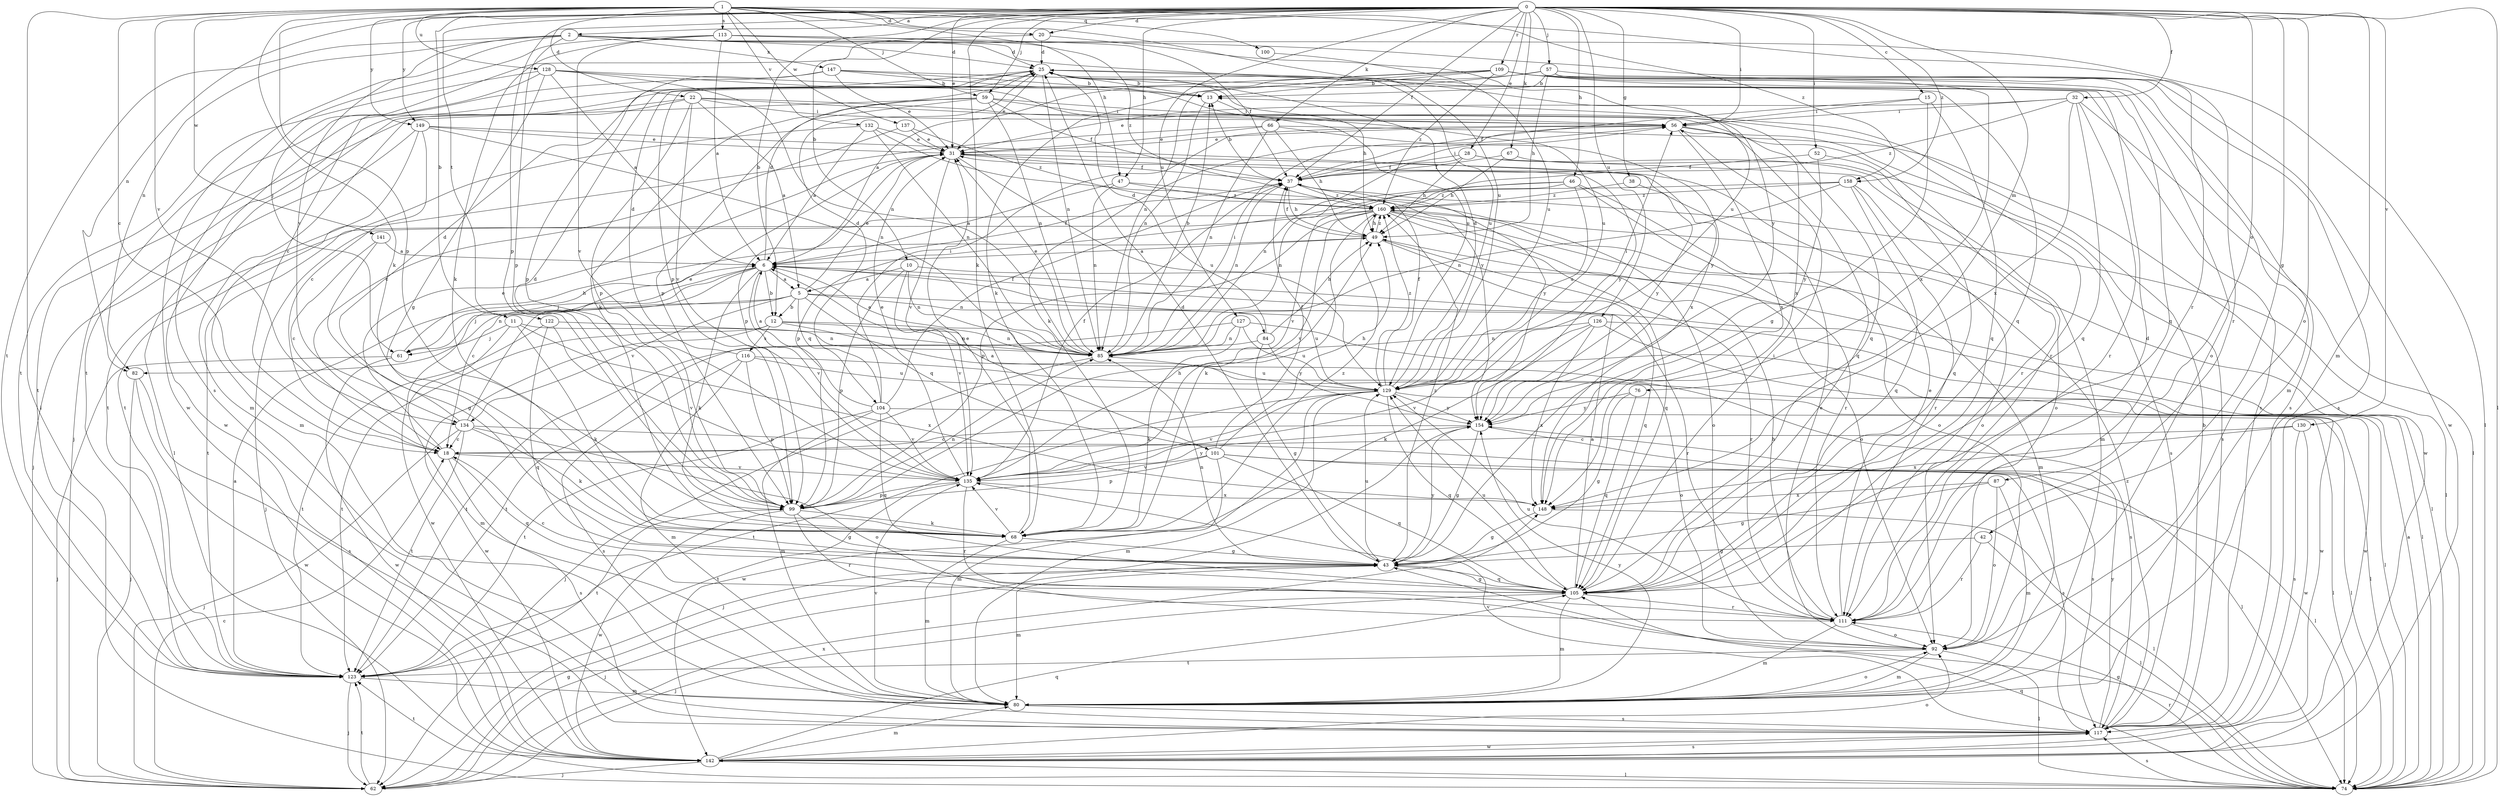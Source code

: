 strict digraph  {
0;
1;
2;
5;
6;
10;
11;
12;
13;
15;
18;
20;
22;
25;
28;
31;
32;
37;
38;
42;
43;
46;
47;
49;
52;
56;
57;
59;
61;
62;
66;
67;
68;
74;
76;
80;
82;
84;
85;
87;
92;
99;
100;
101;
104;
105;
109;
111;
113;
116;
117;
122;
123;
126;
127;
128;
129;
130;
132;
134;
135;
137;
141;
142;
147;
148;
149;
154;
158;
160;
0 -> 2  [label=a];
0 -> 10  [label=b];
0 -> 11  [label=b];
0 -> 12  [label=b];
0 -> 15  [label=c];
0 -> 20  [label=d];
0 -> 28  [label=e];
0 -> 31  [label=e];
0 -> 32  [label=f];
0 -> 37  [label=f];
0 -> 38  [label=g];
0 -> 42  [label=g];
0 -> 46  [label=h];
0 -> 47  [label=h];
0 -> 52  [label=i];
0 -> 56  [label=i];
0 -> 57  [label=j];
0 -> 59  [label=j];
0 -> 66  [label=k];
0 -> 67  [label=k];
0 -> 68  [label=k];
0 -> 74  [label=l];
0 -> 76  [label=m];
0 -> 80  [label=m];
0 -> 82  [label=n];
0 -> 87  [label=o];
0 -> 92  [label=o];
0 -> 99  [label=p];
0 -> 109  [label=r];
0 -> 122  [label=t];
0 -> 126  [label=u];
0 -> 127  [label=u];
0 -> 130  [label=v];
0 -> 149  [label=y];
0 -> 158  [label=z];
1 -> 18  [label=c];
1 -> 20  [label=d];
1 -> 22  [label=d];
1 -> 47  [label=h];
1 -> 59  [label=j];
1 -> 68  [label=k];
1 -> 74  [label=l];
1 -> 99  [label=p];
1 -> 100  [label=q];
1 -> 111  [label=r];
1 -> 113  [label=s];
1 -> 128  [label=u];
1 -> 129  [label=u];
1 -> 132  [label=v];
1 -> 134  [label=v];
1 -> 137  [label=w];
1 -> 141  [label=w];
1 -> 149  [label=y];
1 -> 158  [label=z];
2 -> 25  [label=d];
2 -> 74  [label=l];
2 -> 82  [label=n];
2 -> 99  [label=p];
2 -> 111  [label=r];
2 -> 123  [label=t];
2 -> 134  [label=v];
2 -> 142  [label=w];
2 -> 147  [label=x];
2 -> 154  [label=y];
5 -> 12  [label=b];
5 -> 31  [label=e];
5 -> 61  [label=j];
5 -> 82  [label=n];
5 -> 84  [label=n];
5 -> 101  [label=q];
5 -> 104  [label=q];
5 -> 129  [label=u];
5 -> 134  [label=v];
6 -> 5  [label=a];
6 -> 12  [label=b];
6 -> 18  [label=c];
6 -> 25  [label=d];
6 -> 37  [label=f];
6 -> 61  [label=j];
6 -> 68  [label=k];
6 -> 111  [label=r];
6 -> 135  [label=v];
6 -> 142  [label=w];
10 -> 5  [label=a];
10 -> 74  [label=l];
10 -> 85  [label=n];
10 -> 99  [label=p];
10 -> 135  [label=v];
11 -> 61  [label=j];
11 -> 68  [label=k];
11 -> 80  [label=m];
11 -> 85  [label=n];
11 -> 148  [label=x];
12 -> 85  [label=n];
12 -> 92  [label=o];
12 -> 116  [label=s];
12 -> 117  [label=s];
12 -> 123  [label=t];
12 -> 142  [label=w];
13 -> 56  [label=i];
13 -> 85  [label=n];
15 -> 37  [label=f];
15 -> 43  [label=g];
15 -> 56  [label=i];
15 -> 105  [label=q];
18 -> 31  [label=e];
18 -> 105  [label=q];
18 -> 117  [label=s];
18 -> 135  [label=v];
20 -> 25  [label=d];
20 -> 61  [label=j];
20 -> 129  [label=u];
22 -> 5  [label=a];
22 -> 56  [label=i];
22 -> 74  [label=l];
22 -> 80  [label=m];
22 -> 99  [label=p];
22 -> 111  [label=r];
22 -> 135  [label=v];
22 -> 148  [label=x];
25 -> 13  [label=b];
25 -> 31  [label=e];
25 -> 49  [label=h];
25 -> 85  [label=n];
25 -> 105  [label=q];
25 -> 129  [label=u];
25 -> 142  [label=w];
28 -> 37  [label=f];
28 -> 49  [label=h];
28 -> 80  [label=m];
28 -> 85  [label=n];
28 -> 92  [label=o];
31 -> 37  [label=f];
31 -> 99  [label=p];
31 -> 129  [label=u];
31 -> 135  [label=v];
31 -> 154  [label=y];
32 -> 31  [label=e];
32 -> 56  [label=i];
32 -> 74  [label=l];
32 -> 105  [label=q];
32 -> 111  [label=r];
32 -> 148  [label=x];
32 -> 160  [label=z];
37 -> 13  [label=b];
37 -> 49  [label=h];
37 -> 56  [label=i];
37 -> 74  [label=l];
37 -> 85  [label=n];
37 -> 154  [label=y];
37 -> 160  [label=z];
38 -> 154  [label=y];
38 -> 160  [label=z];
42 -> 43  [label=g];
42 -> 74  [label=l];
42 -> 111  [label=r];
43 -> 25  [label=d];
43 -> 62  [label=j];
43 -> 80  [label=m];
43 -> 85  [label=n];
43 -> 105  [label=q];
43 -> 129  [label=u];
43 -> 154  [label=y];
43 -> 160  [label=z];
46 -> 85  [label=n];
46 -> 92  [label=o];
46 -> 111  [label=r];
46 -> 129  [label=u];
46 -> 135  [label=v];
46 -> 160  [label=z];
47 -> 6  [label=a];
47 -> 85  [label=n];
47 -> 92  [label=o];
47 -> 160  [label=z];
49 -> 6  [label=a];
49 -> 37  [label=f];
49 -> 105  [label=q];
49 -> 111  [label=r];
49 -> 160  [label=z];
52 -> 37  [label=f];
52 -> 105  [label=q];
52 -> 154  [label=y];
56 -> 31  [label=e];
56 -> 68  [label=k];
56 -> 105  [label=q];
56 -> 111  [label=r];
56 -> 117  [label=s];
56 -> 148  [label=x];
57 -> 6  [label=a];
57 -> 13  [label=b];
57 -> 49  [label=h];
57 -> 68  [label=k];
57 -> 117  [label=s];
57 -> 142  [label=w];
57 -> 148  [label=x];
59 -> 37  [label=f];
59 -> 56  [label=i];
59 -> 68  [label=k];
59 -> 85  [label=n];
59 -> 99  [label=p];
59 -> 105  [label=q];
59 -> 123  [label=t];
61 -> 49  [label=h];
61 -> 62  [label=j];
61 -> 142  [label=w];
62 -> 18  [label=c];
62 -> 43  [label=g];
62 -> 123  [label=t];
62 -> 148  [label=x];
66 -> 31  [label=e];
66 -> 49  [label=h];
66 -> 85  [label=n];
66 -> 123  [label=t];
66 -> 142  [label=w];
66 -> 154  [label=y];
67 -> 37  [label=f];
67 -> 49  [label=h];
67 -> 117  [label=s];
68 -> 31  [label=e];
68 -> 43  [label=g];
68 -> 80  [label=m];
68 -> 135  [label=v];
68 -> 160  [label=z];
74 -> 6  [label=a];
74 -> 43  [label=g];
74 -> 105  [label=q];
74 -> 111  [label=r];
74 -> 117  [label=s];
76 -> 43  [label=g];
76 -> 105  [label=q];
76 -> 154  [label=y];
80 -> 92  [label=o];
80 -> 117  [label=s];
80 -> 135  [label=v];
80 -> 154  [label=y];
82 -> 62  [label=j];
82 -> 117  [label=s];
82 -> 142  [label=w];
84 -> 25  [label=d];
84 -> 43  [label=g];
84 -> 49  [label=h];
84 -> 123  [label=t];
84 -> 154  [label=y];
85 -> 6  [label=a];
85 -> 13  [label=b];
85 -> 31  [label=e];
85 -> 56  [label=i];
85 -> 62  [label=j];
85 -> 129  [label=u];
87 -> 43  [label=g];
87 -> 80  [label=m];
87 -> 92  [label=o];
87 -> 148  [label=x];
92 -> 31  [label=e];
92 -> 74  [label=l];
92 -> 80  [label=m];
92 -> 123  [label=t];
99 -> 25  [label=d];
99 -> 43  [label=g];
99 -> 49  [label=h];
99 -> 68  [label=k];
99 -> 85  [label=n];
99 -> 111  [label=r];
99 -> 123  [label=t];
99 -> 142  [label=w];
100 -> 129  [label=u];
101 -> 6  [label=a];
101 -> 37  [label=f];
101 -> 49  [label=h];
101 -> 74  [label=l];
101 -> 80  [label=m];
101 -> 99  [label=p];
101 -> 105  [label=q];
101 -> 117  [label=s];
101 -> 135  [label=v];
104 -> 6  [label=a];
104 -> 25  [label=d];
104 -> 37  [label=f];
104 -> 56  [label=i];
104 -> 74  [label=l];
104 -> 80  [label=m];
104 -> 105  [label=q];
104 -> 123  [label=t];
104 -> 135  [label=v];
105 -> 6  [label=a];
105 -> 18  [label=c];
105 -> 43  [label=g];
105 -> 56  [label=i];
105 -> 62  [label=j];
105 -> 80  [label=m];
105 -> 111  [label=r];
105 -> 129  [label=u];
109 -> 13  [label=b];
109 -> 80  [label=m];
109 -> 85  [label=n];
109 -> 92  [label=o];
109 -> 99  [label=p];
109 -> 105  [label=q];
109 -> 117  [label=s];
109 -> 123  [label=t];
109 -> 160  [label=z];
111 -> 25  [label=d];
111 -> 31  [label=e];
111 -> 49  [label=h];
111 -> 80  [label=m];
111 -> 92  [label=o];
111 -> 129  [label=u];
113 -> 6  [label=a];
113 -> 25  [label=d];
113 -> 37  [label=f];
113 -> 68  [label=k];
113 -> 117  [label=s];
113 -> 135  [label=v];
113 -> 160  [label=z];
116 -> 25  [label=d];
116 -> 74  [label=l];
116 -> 80  [label=m];
116 -> 99  [label=p];
116 -> 117  [label=s];
116 -> 129  [label=u];
117 -> 13  [label=b];
117 -> 135  [label=v];
117 -> 142  [label=w];
117 -> 154  [label=y];
117 -> 160  [label=z];
122 -> 85  [label=n];
122 -> 105  [label=q];
122 -> 123  [label=t];
122 -> 135  [label=v];
123 -> 6  [label=a];
123 -> 62  [label=j];
123 -> 80  [label=m];
126 -> 68  [label=k];
126 -> 74  [label=l];
126 -> 85  [label=n];
126 -> 135  [label=v];
126 -> 142  [label=w];
126 -> 148  [label=x];
127 -> 68  [label=k];
127 -> 85  [label=n];
127 -> 123  [label=t];
127 -> 129  [label=u];
127 -> 142  [label=w];
128 -> 6  [label=a];
128 -> 13  [label=b];
128 -> 18  [label=c];
128 -> 43  [label=g];
128 -> 85  [label=n];
128 -> 123  [label=t];
128 -> 129  [label=u];
129 -> 25  [label=d];
129 -> 37  [label=f];
129 -> 56  [label=i];
129 -> 74  [label=l];
129 -> 80  [label=m];
129 -> 105  [label=q];
129 -> 123  [label=t];
129 -> 135  [label=v];
129 -> 142  [label=w];
129 -> 154  [label=y];
129 -> 160  [label=z];
130 -> 18  [label=c];
130 -> 117  [label=s];
130 -> 142  [label=w];
130 -> 148  [label=x];
132 -> 6  [label=a];
132 -> 31  [label=e];
132 -> 85  [label=n];
132 -> 123  [label=t];
132 -> 154  [label=y];
134 -> 18  [label=c];
134 -> 25  [label=d];
134 -> 31  [label=e];
134 -> 62  [label=j];
134 -> 68  [label=k];
134 -> 74  [label=l];
134 -> 92  [label=o];
134 -> 123  [label=t];
135 -> 31  [label=e];
135 -> 37  [label=f];
135 -> 99  [label=p];
135 -> 111  [label=r];
135 -> 123  [label=t];
135 -> 148  [label=x];
135 -> 154  [label=y];
137 -> 18  [label=c];
137 -> 31  [label=e];
137 -> 160  [label=z];
141 -> 6  [label=a];
141 -> 18  [label=c];
141 -> 43  [label=g];
142 -> 62  [label=j];
142 -> 74  [label=l];
142 -> 80  [label=m];
142 -> 92  [label=o];
142 -> 105  [label=q];
142 -> 117  [label=s];
142 -> 123  [label=t];
147 -> 13  [label=b];
147 -> 31  [label=e];
147 -> 62  [label=j];
147 -> 99  [label=p];
147 -> 117  [label=s];
147 -> 129  [label=u];
148 -> 43  [label=g];
148 -> 74  [label=l];
149 -> 18  [label=c];
149 -> 31  [label=e];
149 -> 62  [label=j];
149 -> 80  [label=m];
149 -> 85  [label=n];
149 -> 148  [label=x];
154 -> 18  [label=c];
154 -> 43  [label=g];
154 -> 62  [label=j];
154 -> 117  [label=s];
158 -> 85  [label=n];
158 -> 92  [label=o];
158 -> 99  [label=p];
158 -> 105  [label=q];
158 -> 111  [label=r];
158 -> 160  [label=z];
160 -> 49  [label=h];
160 -> 62  [label=j];
160 -> 68  [label=k];
160 -> 74  [label=l];
160 -> 80  [label=m];
160 -> 92  [label=o];
160 -> 99  [label=p];
160 -> 105  [label=q];
160 -> 123  [label=t];
160 -> 135  [label=v];
}

